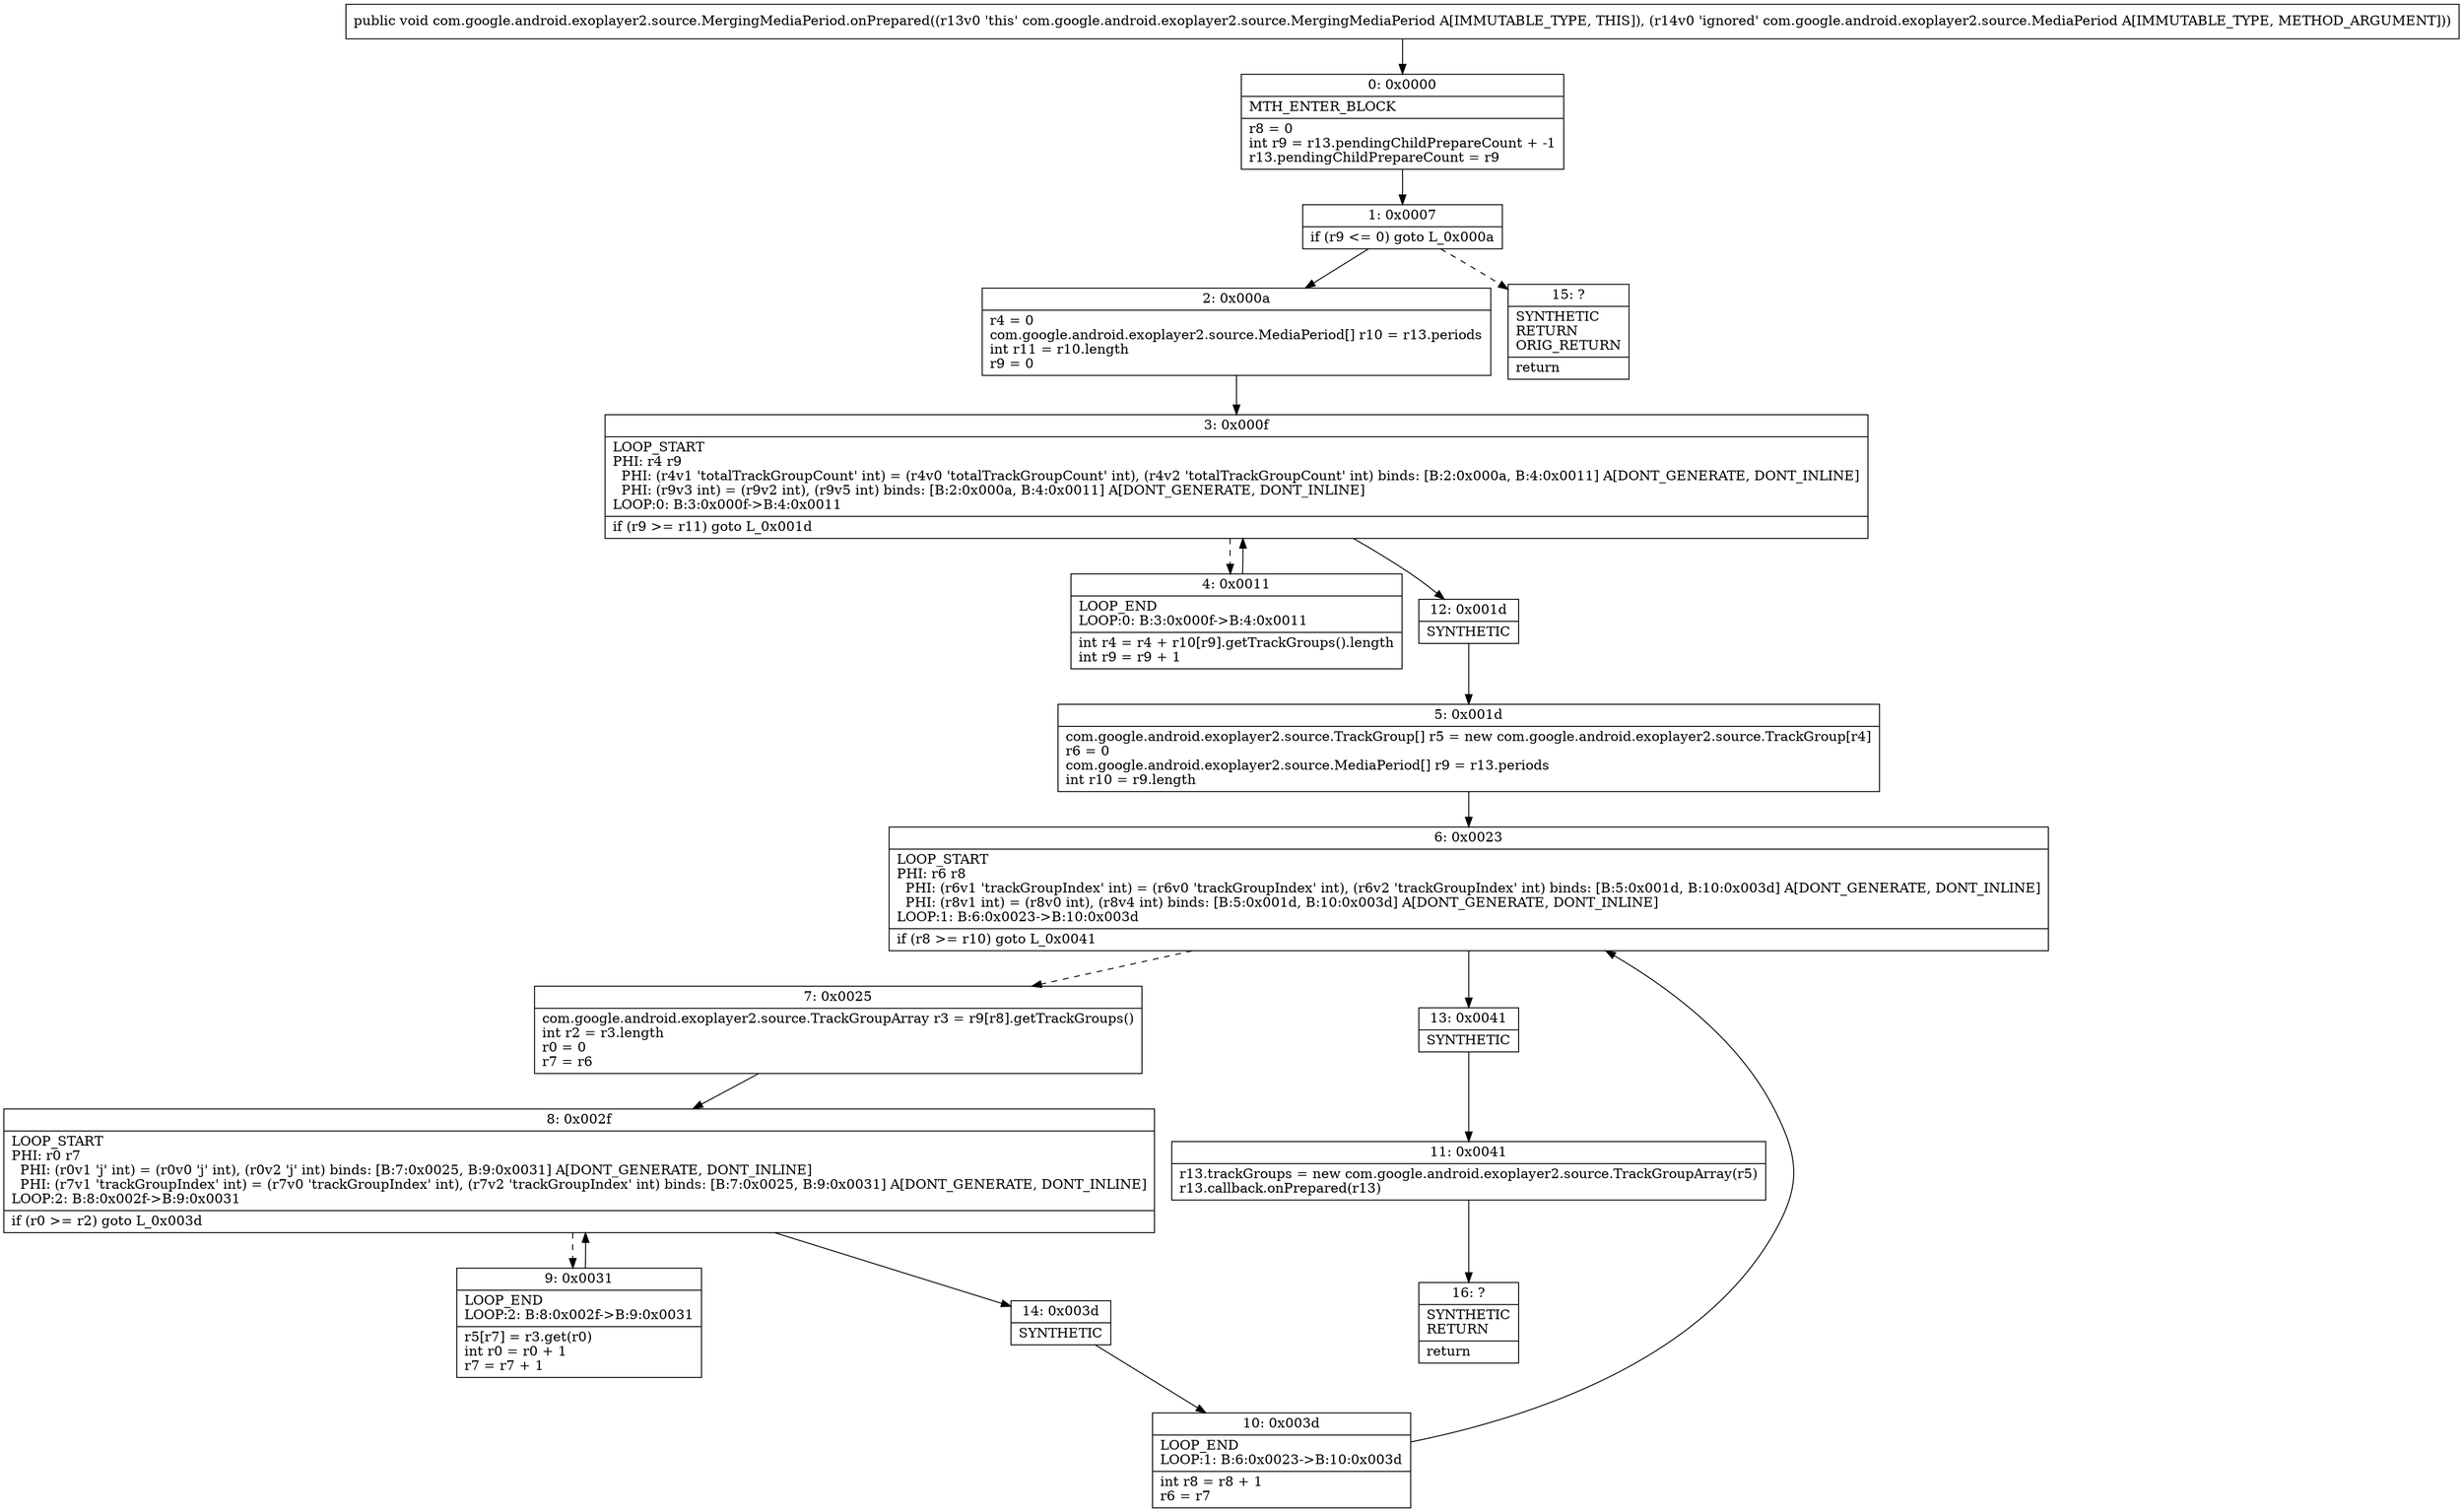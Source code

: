 digraph "CFG forcom.google.android.exoplayer2.source.MergingMediaPeriod.onPrepared(Lcom\/google\/android\/exoplayer2\/source\/MediaPeriod;)V" {
Node_0 [shape=record,label="{0\:\ 0x0000|MTH_ENTER_BLOCK\l|r8 = 0\lint r9 = r13.pendingChildPrepareCount + \-1\lr13.pendingChildPrepareCount = r9\l}"];
Node_1 [shape=record,label="{1\:\ 0x0007|if (r9 \<= 0) goto L_0x000a\l}"];
Node_2 [shape=record,label="{2\:\ 0x000a|r4 = 0\lcom.google.android.exoplayer2.source.MediaPeriod[] r10 = r13.periods\lint r11 = r10.length\lr9 = 0\l}"];
Node_3 [shape=record,label="{3\:\ 0x000f|LOOP_START\lPHI: r4 r9 \l  PHI: (r4v1 'totalTrackGroupCount' int) = (r4v0 'totalTrackGroupCount' int), (r4v2 'totalTrackGroupCount' int) binds: [B:2:0x000a, B:4:0x0011] A[DONT_GENERATE, DONT_INLINE]\l  PHI: (r9v3 int) = (r9v2 int), (r9v5 int) binds: [B:2:0x000a, B:4:0x0011] A[DONT_GENERATE, DONT_INLINE]\lLOOP:0: B:3:0x000f\-\>B:4:0x0011\l|if (r9 \>= r11) goto L_0x001d\l}"];
Node_4 [shape=record,label="{4\:\ 0x0011|LOOP_END\lLOOP:0: B:3:0x000f\-\>B:4:0x0011\l|int r4 = r4 + r10[r9].getTrackGroups().length\lint r9 = r9 + 1\l}"];
Node_5 [shape=record,label="{5\:\ 0x001d|com.google.android.exoplayer2.source.TrackGroup[] r5 = new com.google.android.exoplayer2.source.TrackGroup[r4]\lr6 = 0\lcom.google.android.exoplayer2.source.MediaPeriod[] r9 = r13.periods\lint r10 = r9.length\l}"];
Node_6 [shape=record,label="{6\:\ 0x0023|LOOP_START\lPHI: r6 r8 \l  PHI: (r6v1 'trackGroupIndex' int) = (r6v0 'trackGroupIndex' int), (r6v2 'trackGroupIndex' int) binds: [B:5:0x001d, B:10:0x003d] A[DONT_GENERATE, DONT_INLINE]\l  PHI: (r8v1 int) = (r8v0 int), (r8v4 int) binds: [B:5:0x001d, B:10:0x003d] A[DONT_GENERATE, DONT_INLINE]\lLOOP:1: B:6:0x0023\-\>B:10:0x003d\l|if (r8 \>= r10) goto L_0x0041\l}"];
Node_7 [shape=record,label="{7\:\ 0x0025|com.google.android.exoplayer2.source.TrackGroupArray r3 = r9[r8].getTrackGroups()\lint r2 = r3.length\lr0 = 0\lr7 = r6\l}"];
Node_8 [shape=record,label="{8\:\ 0x002f|LOOP_START\lPHI: r0 r7 \l  PHI: (r0v1 'j' int) = (r0v0 'j' int), (r0v2 'j' int) binds: [B:7:0x0025, B:9:0x0031] A[DONT_GENERATE, DONT_INLINE]\l  PHI: (r7v1 'trackGroupIndex' int) = (r7v0 'trackGroupIndex' int), (r7v2 'trackGroupIndex' int) binds: [B:7:0x0025, B:9:0x0031] A[DONT_GENERATE, DONT_INLINE]\lLOOP:2: B:8:0x002f\-\>B:9:0x0031\l|if (r0 \>= r2) goto L_0x003d\l}"];
Node_9 [shape=record,label="{9\:\ 0x0031|LOOP_END\lLOOP:2: B:8:0x002f\-\>B:9:0x0031\l|r5[r7] = r3.get(r0)\lint r0 = r0 + 1\lr7 = r7 + 1\l}"];
Node_10 [shape=record,label="{10\:\ 0x003d|LOOP_END\lLOOP:1: B:6:0x0023\-\>B:10:0x003d\l|int r8 = r8 + 1\lr6 = r7\l}"];
Node_11 [shape=record,label="{11\:\ 0x0041|r13.trackGroups = new com.google.android.exoplayer2.source.TrackGroupArray(r5)\lr13.callback.onPrepared(r13)\l}"];
Node_12 [shape=record,label="{12\:\ 0x001d|SYNTHETIC\l}"];
Node_13 [shape=record,label="{13\:\ 0x0041|SYNTHETIC\l}"];
Node_14 [shape=record,label="{14\:\ 0x003d|SYNTHETIC\l}"];
Node_15 [shape=record,label="{15\:\ ?|SYNTHETIC\lRETURN\lORIG_RETURN\l|return\l}"];
Node_16 [shape=record,label="{16\:\ ?|SYNTHETIC\lRETURN\l|return\l}"];
MethodNode[shape=record,label="{public void com.google.android.exoplayer2.source.MergingMediaPeriod.onPrepared((r13v0 'this' com.google.android.exoplayer2.source.MergingMediaPeriod A[IMMUTABLE_TYPE, THIS]), (r14v0 'ignored' com.google.android.exoplayer2.source.MediaPeriod A[IMMUTABLE_TYPE, METHOD_ARGUMENT])) }"];
MethodNode -> Node_0;
Node_0 -> Node_1;
Node_1 -> Node_2;
Node_1 -> Node_15[style=dashed];
Node_2 -> Node_3;
Node_3 -> Node_4[style=dashed];
Node_3 -> Node_12;
Node_4 -> Node_3;
Node_5 -> Node_6;
Node_6 -> Node_7[style=dashed];
Node_6 -> Node_13;
Node_7 -> Node_8;
Node_8 -> Node_9[style=dashed];
Node_8 -> Node_14;
Node_9 -> Node_8;
Node_10 -> Node_6;
Node_11 -> Node_16;
Node_12 -> Node_5;
Node_13 -> Node_11;
Node_14 -> Node_10;
}


